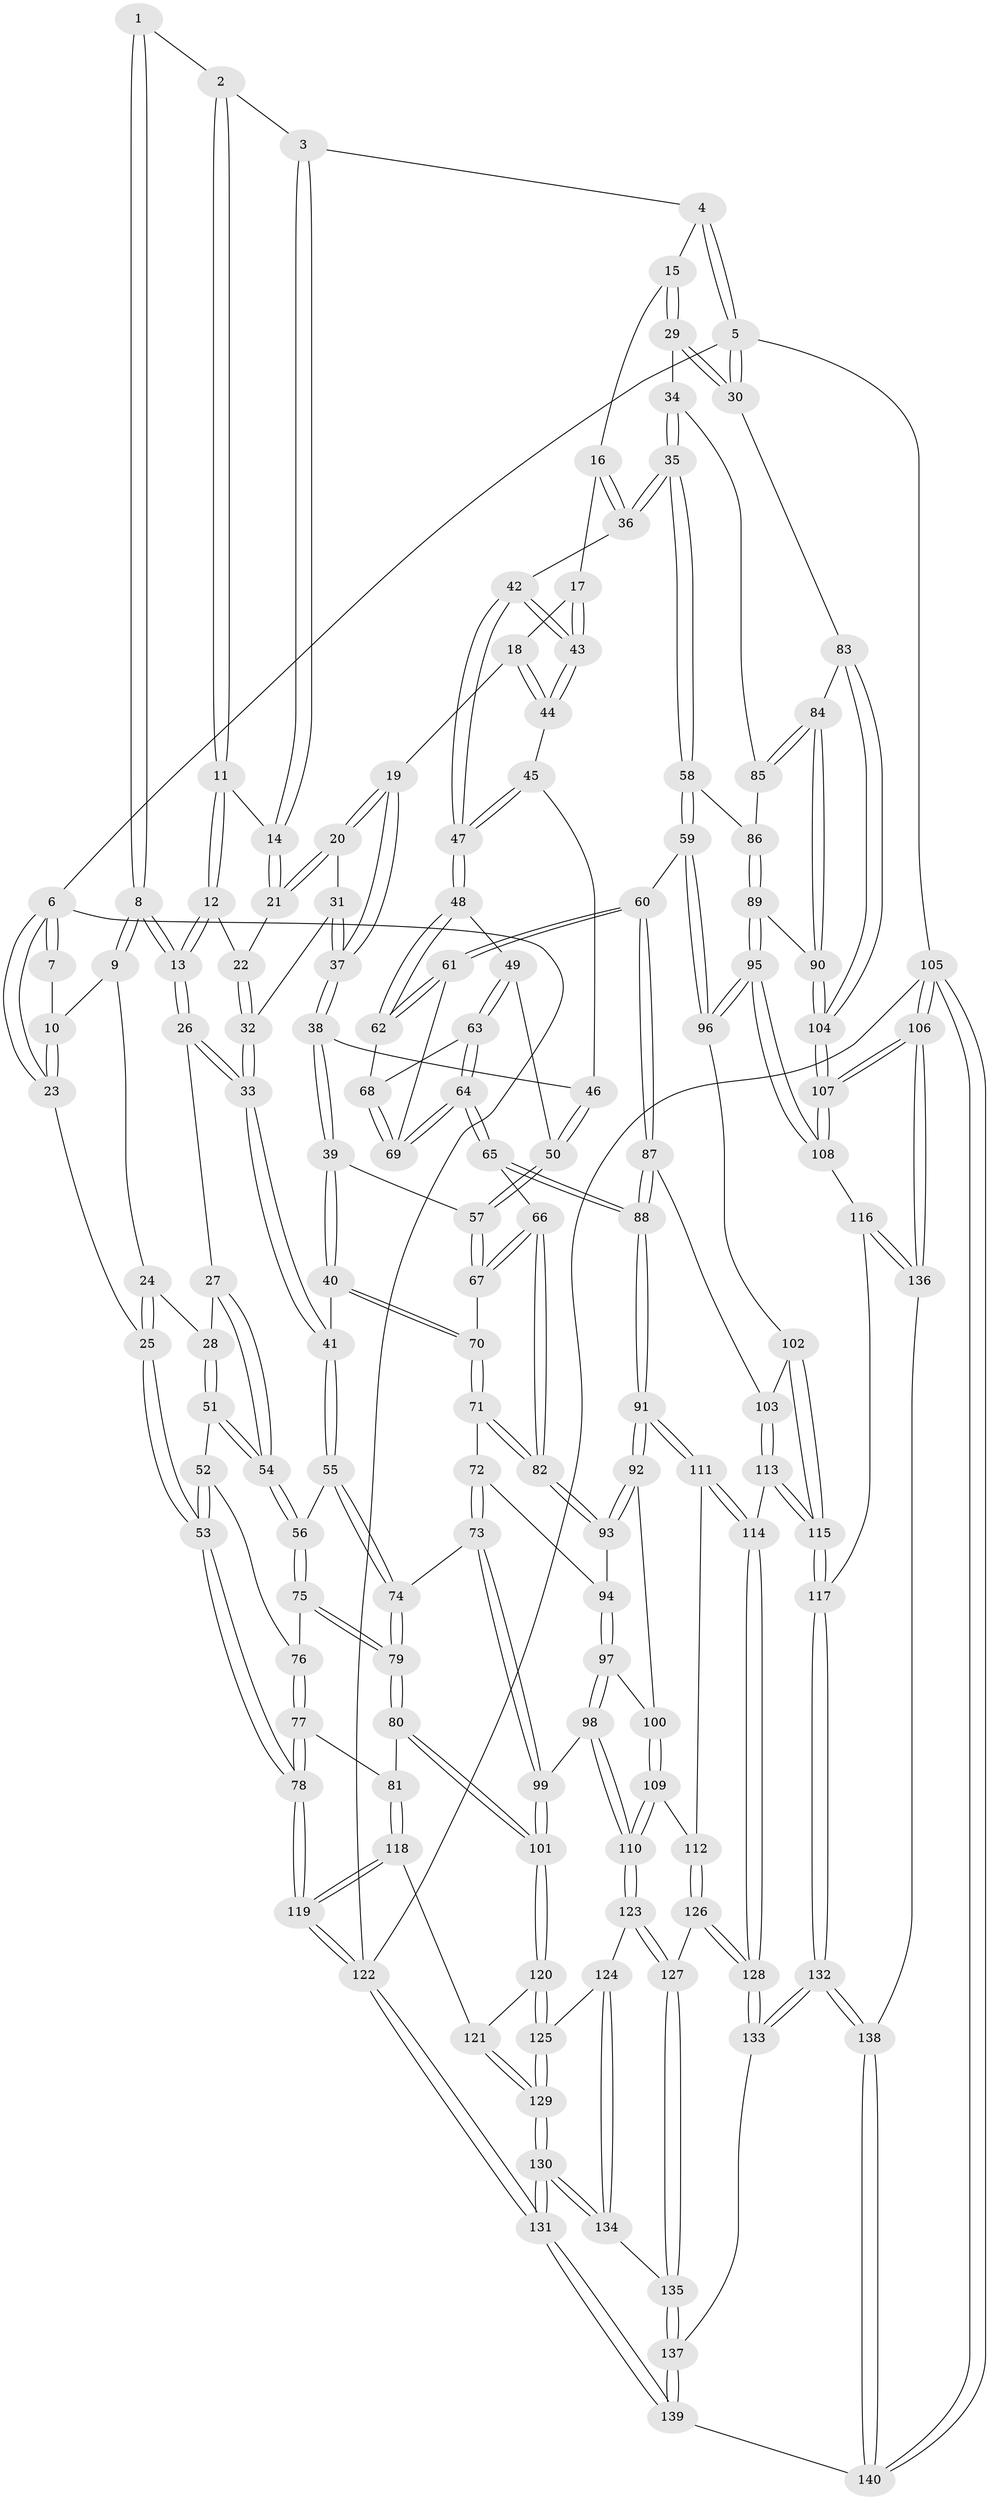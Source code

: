// Generated by graph-tools (version 1.1) at 2025/17/03/09/25 04:17:14]
// undirected, 140 vertices, 347 edges
graph export_dot {
graph [start="1"]
  node [color=gray90,style=filled];
  1 [pos="+0.31928295839911824+0"];
  2 [pos="+0.5782709725836119+0"];
  3 [pos="+0.5783276902005182+0"];
  4 [pos="+0.6651472213866791+0"];
  5 [pos="+1+0"];
  6 [pos="+0+0"];
  7 [pos="+0.21861390428072422+0"];
  8 [pos="+0.2390518399396773+0.1257101870207521"];
  9 [pos="+0.09890520692284455+0.11359950938557752"];
  10 [pos="+0.09820318746485075+0.11275611630425643"];
  11 [pos="+0.36863682653712027+0.13002295589779841"];
  12 [pos="+0.31601350133860223+0.16638321899616065"];
  13 [pos="+0.26345028337250165+0.17041090599583333"];
  14 [pos="+0.451089312295125+0.15596585385623757"];
  15 [pos="+0.6964489203930918+0"];
  16 [pos="+0.6439133549684937+0.1333426648745071"];
  17 [pos="+0.5313251188637308+0.21867215010906188"];
  18 [pos="+0.5214183216171345+0.22434162819871278"];
  19 [pos="+0.5127058998136097+0.22496395316125503"];
  20 [pos="+0.4836093139825303+0.2133793951256772"];
  21 [pos="+0.4523976442660023+0.17779610868982798"];
  22 [pos="+0.3815021778398276+0.1998632274330478"];
  23 [pos="+0+0"];
  24 [pos="+0.09126889229891715+0.13553932872688831"];
  25 [pos="+0+0.3799364585656429"];
  26 [pos="+0.24919561772233667+0.24042205354057364"];
  27 [pos="+0.22943381176036146+0.2584761389660691"];
  28 [pos="+0.11068268152804449+0.2776313676985123"];
  29 [pos="+0.954682271653028+0.23673461587611086"];
  30 [pos="+1+0.27189310039403347"];
  31 [pos="+0.4167563708011291+0.2521066615408606"];
  32 [pos="+0.4043606932882523+0.24907528887218633"];
  33 [pos="+0.34011691864491206+0.3112156403478831"];
  34 [pos="+0.7809077858143233+0.3747461018225198"];
  35 [pos="+0.7793992740715107+0.3752707349212912"];
  36 [pos="+0.6809641056113436+0.30379670330810765"];
  37 [pos="+0.45404393456086317+0.31663706852616075"];
  38 [pos="+0.4533950052447474+0.3244091341519376"];
  39 [pos="+0.42861995479984494+0.3626136103411183"];
  40 [pos="+0.3867742608460309+0.3716436156951553"];
  41 [pos="+0.3708293967530778+0.37112765202482084"];
  42 [pos="+0.6208953752759743+0.33008375288535374"];
  43 [pos="+0.6009350795879878+0.31342501374960385"];
  44 [pos="+0.5327299394129918+0.2767935099329519"];
  45 [pos="+0.527729835883959+0.31892343806684476"];
  46 [pos="+0.51972771370659+0.32300011513754384"];
  47 [pos="+0.5959875230217493+0.35098845708360343"];
  48 [pos="+0.5870573848453337+0.3707433720314967"];
  49 [pos="+0.5333372129347288+0.39462552530492856"];
  50 [pos="+0.5180125747152169+0.39316939837949244"];
  51 [pos="+0.08129974184429992+0.3001274919572569"];
  52 [pos="+0.01805744905738952+0.3369063082268503"];
  53 [pos="+0+0.38931773215510396"];
  54 [pos="+0.2189141369619173+0.39676315834280546"];
  55 [pos="+0.32931558322885873+0.4194098430573491"];
  56 [pos="+0.21911643574869802+0.3993263769961831"];
  57 [pos="+0.4815313062320926+0.4013014554016617"];
  58 [pos="+0.7368110188014956+0.4649837119066586"];
  59 [pos="+0.7304253338485905+0.4771618636177928"];
  60 [pos="+0.6900151270416681+0.4919658948322769"];
  61 [pos="+0.6303140823474732+0.4684227690611041"];
  62 [pos="+0.5966416458113808+0.39845006089496066"];
  63 [pos="+0.5383432757096991+0.41036206214677523"];
  64 [pos="+0.5478510094788533+0.4865854080769379"];
  65 [pos="+0.5309798612525282+0.49885606825594353"];
  66 [pos="+0.5280348677137223+0.4989141881327115"];
  67 [pos="+0.48269900344615274+0.4398344319647464"];
  68 [pos="+0.5647538612304356+0.43078941159337947"];
  69 [pos="+0.5720359757409497+0.478695005708514"];
  70 [pos="+0.4336163887707311+0.47432933258894466"];
  71 [pos="+0.4232904533832624+0.504506127355018"];
  72 [pos="+0.41224247132256764+0.5114222361277982"];
  73 [pos="+0.3654000024804009+0.5178419306256359"];
  74 [pos="+0.33045623121597645+0.43901542463815835"];
  75 [pos="+0.19535051839896975+0.42509702011317074"];
  76 [pos="+0.18880455941731308+0.4246269622263446"];
  77 [pos="+0.012811456068185942+0.5131417132620913"];
  78 [pos="+0+0.47460700183064414"];
  79 [pos="+0.2104256573617277+0.5436260888827008"];
  80 [pos="+0.2066575995827345+0.5675065996217166"];
  81 [pos="+0.16349952815556718+0.5786176786405571"];
  82 [pos="+0.5004029298598239+0.5185756068422145"];
  83 [pos="+1+0.3026491609013509"];
  84 [pos="+0.9415944430513675+0.48459972628855724"];
  85 [pos="+0.8259850966518686+0.41474025204269666"];
  86 [pos="+0.8758706055387067+0.5140852648654766"];
  87 [pos="+0.6626168485607195+0.5377791491232115"];
  88 [pos="+0.5877833742371459+0.5924413899560299"];
  89 [pos="+0.9090856934169191+0.5594541640840859"];
  90 [pos="+0.9113741175314654+0.5577119680789296"];
  91 [pos="+0.5754875938336437+0.6222951230012498"];
  92 [pos="+0.4999857089805775+0.5861950107878937"];
  93 [pos="+0.493927295954381+0.5450600393374258"];
  94 [pos="+0.44250321147959026+0.5643027888977092"];
  95 [pos="+0.8693705334861366+0.6098278667219926"];
  96 [pos="+0.7985910872297237+0.5840535705746985"];
  97 [pos="+0.4410255741023057+0.5863847903321453"];
  98 [pos="+0.3575256325286927+0.6144129365724622"];
  99 [pos="+0.32827507693735125+0.5907451113121803"];
  100 [pos="+0.46739623432460004+0.6049839200581301"];
  101 [pos="+0.26239302306796514+0.6011241872244499"];
  102 [pos="+0.7705667648504676+0.6128484774504246"];
  103 [pos="+0.6870217731911433+0.6247345180248708"];
  104 [pos="+1+0.6080615158186145"];
  105 [pos="+1+1"];
  106 [pos="+1+0.8492717727322536"];
  107 [pos="+1+0.6748258553824302"];
  108 [pos="+0.8860622276682091+0.6567230814987961"];
  109 [pos="+0.4602509985609345+0.6719395590903628"];
  110 [pos="+0.4052231847491164+0.6934720425108228"];
  111 [pos="+0.5757675460078407+0.6266546975504307"];
  112 [pos="+0.5039223016171321+0.6794480414698423"];
  113 [pos="+0.6509494526272984+0.6967313299604879"];
  114 [pos="+0.6412346579964164+0.6976834796286725"];
  115 [pos="+0.726928236247076+0.7238157373389817"];
  116 [pos="+0.8605095038998097+0.7672012769732701"];
  117 [pos="+0.8020270799531711+0.8084203934099665"];
  118 [pos="+0.1263569344898631+0.6731805770911736"];
  119 [pos="+0+0.8498925323433499"];
  120 [pos="+0.2560501385051505+0.707452026084884"];
  121 [pos="+0.1705367575524462+0.7207739668380053"];
  122 [pos="+0+1"];
  123 [pos="+0.38705541752973044+0.7531301755958423"];
  124 [pos="+0.2939062430119717+0.7408200219101213"];
  125 [pos="+0.26171579264209277+0.7164713012406734"];
  126 [pos="+0.5501039899133634+0.8063403982624925"];
  127 [pos="+0.40562130340818187+0.7963606470026244"];
  128 [pos="+0.5637233373235051+0.813318332104219"];
  129 [pos="+0.12338680707990035+0.9264661699254226"];
  130 [pos="+0.09842788438785906+0.9931414901623065"];
  131 [pos="+0+1"];
  132 [pos="+0.7505138606902795+0.9570068980570368"];
  133 [pos="+0.5942270953840345+0.8787836079423923"];
  134 [pos="+0.24315088406202906+0.9010374359185306"];
  135 [pos="+0.3787164449654433+0.8608756816088492"];
  136 [pos="+1+0.846642386016668"];
  137 [pos="+0.4530371985366712+0.9782854816685758"];
  138 [pos="+0.7610867611308176+0.9863664911975907"];
  139 [pos="+0.39627799614486164+1"];
  140 [pos="+0.7787631054443032+1"];
  1 -- 2;
  1 -- 8;
  1 -- 8;
  2 -- 3;
  2 -- 11;
  2 -- 11;
  3 -- 4;
  3 -- 14;
  3 -- 14;
  4 -- 5;
  4 -- 5;
  4 -- 15;
  5 -- 6;
  5 -- 30;
  5 -- 30;
  5 -- 105;
  6 -- 7;
  6 -- 7;
  6 -- 23;
  6 -- 23;
  6 -- 122;
  7 -- 10;
  8 -- 9;
  8 -- 9;
  8 -- 13;
  8 -- 13;
  9 -- 10;
  9 -- 24;
  10 -- 23;
  10 -- 23;
  11 -- 12;
  11 -- 12;
  11 -- 14;
  12 -- 13;
  12 -- 13;
  12 -- 22;
  13 -- 26;
  13 -- 26;
  14 -- 21;
  14 -- 21;
  15 -- 16;
  15 -- 29;
  15 -- 29;
  16 -- 17;
  16 -- 36;
  16 -- 36;
  17 -- 18;
  17 -- 43;
  17 -- 43;
  18 -- 19;
  18 -- 44;
  18 -- 44;
  19 -- 20;
  19 -- 20;
  19 -- 37;
  19 -- 37;
  20 -- 21;
  20 -- 21;
  20 -- 31;
  21 -- 22;
  22 -- 32;
  22 -- 32;
  23 -- 25;
  24 -- 25;
  24 -- 25;
  24 -- 28;
  25 -- 53;
  25 -- 53;
  26 -- 27;
  26 -- 33;
  26 -- 33;
  27 -- 28;
  27 -- 54;
  27 -- 54;
  28 -- 51;
  28 -- 51;
  29 -- 30;
  29 -- 30;
  29 -- 34;
  30 -- 83;
  31 -- 32;
  31 -- 37;
  31 -- 37;
  32 -- 33;
  32 -- 33;
  33 -- 41;
  33 -- 41;
  34 -- 35;
  34 -- 35;
  34 -- 85;
  35 -- 36;
  35 -- 36;
  35 -- 58;
  35 -- 58;
  36 -- 42;
  37 -- 38;
  37 -- 38;
  38 -- 39;
  38 -- 39;
  38 -- 46;
  39 -- 40;
  39 -- 40;
  39 -- 57;
  40 -- 41;
  40 -- 70;
  40 -- 70;
  41 -- 55;
  41 -- 55;
  42 -- 43;
  42 -- 43;
  42 -- 47;
  42 -- 47;
  43 -- 44;
  43 -- 44;
  44 -- 45;
  45 -- 46;
  45 -- 47;
  45 -- 47;
  46 -- 50;
  46 -- 50;
  47 -- 48;
  47 -- 48;
  48 -- 49;
  48 -- 62;
  48 -- 62;
  49 -- 50;
  49 -- 63;
  49 -- 63;
  50 -- 57;
  50 -- 57;
  51 -- 52;
  51 -- 54;
  51 -- 54;
  52 -- 53;
  52 -- 53;
  52 -- 76;
  53 -- 78;
  53 -- 78;
  54 -- 56;
  54 -- 56;
  55 -- 56;
  55 -- 74;
  55 -- 74;
  56 -- 75;
  56 -- 75;
  57 -- 67;
  57 -- 67;
  58 -- 59;
  58 -- 59;
  58 -- 86;
  59 -- 60;
  59 -- 96;
  59 -- 96;
  60 -- 61;
  60 -- 61;
  60 -- 87;
  60 -- 87;
  61 -- 62;
  61 -- 62;
  61 -- 69;
  62 -- 68;
  63 -- 64;
  63 -- 64;
  63 -- 68;
  64 -- 65;
  64 -- 65;
  64 -- 69;
  64 -- 69;
  65 -- 66;
  65 -- 88;
  65 -- 88;
  66 -- 67;
  66 -- 67;
  66 -- 82;
  66 -- 82;
  67 -- 70;
  68 -- 69;
  68 -- 69;
  70 -- 71;
  70 -- 71;
  71 -- 72;
  71 -- 82;
  71 -- 82;
  72 -- 73;
  72 -- 73;
  72 -- 94;
  73 -- 74;
  73 -- 99;
  73 -- 99;
  74 -- 79;
  74 -- 79;
  75 -- 76;
  75 -- 79;
  75 -- 79;
  76 -- 77;
  76 -- 77;
  77 -- 78;
  77 -- 78;
  77 -- 81;
  78 -- 119;
  78 -- 119;
  79 -- 80;
  79 -- 80;
  80 -- 81;
  80 -- 101;
  80 -- 101;
  81 -- 118;
  81 -- 118;
  82 -- 93;
  82 -- 93;
  83 -- 84;
  83 -- 104;
  83 -- 104;
  84 -- 85;
  84 -- 85;
  84 -- 90;
  84 -- 90;
  85 -- 86;
  86 -- 89;
  86 -- 89;
  87 -- 88;
  87 -- 88;
  87 -- 103;
  88 -- 91;
  88 -- 91;
  89 -- 90;
  89 -- 95;
  89 -- 95;
  90 -- 104;
  90 -- 104;
  91 -- 92;
  91 -- 92;
  91 -- 111;
  91 -- 111;
  92 -- 93;
  92 -- 93;
  92 -- 100;
  93 -- 94;
  94 -- 97;
  94 -- 97;
  95 -- 96;
  95 -- 96;
  95 -- 108;
  95 -- 108;
  96 -- 102;
  97 -- 98;
  97 -- 98;
  97 -- 100;
  98 -- 99;
  98 -- 110;
  98 -- 110;
  99 -- 101;
  99 -- 101;
  100 -- 109;
  100 -- 109;
  101 -- 120;
  101 -- 120;
  102 -- 103;
  102 -- 115;
  102 -- 115;
  103 -- 113;
  103 -- 113;
  104 -- 107;
  104 -- 107;
  105 -- 106;
  105 -- 106;
  105 -- 140;
  105 -- 140;
  105 -- 122;
  106 -- 107;
  106 -- 107;
  106 -- 136;
  106 -- 136;
  107 -- 108;
  107 -- 108;
  108 -- 116;
  109 -- 110;
  109 -- 110;
  109 -- 112;
  110 -- 123;
  110 -- 123;
  111 -- 112;
  111 -- 114;
  111 -- 114;
  112 -- 126;
  112 -- 126;
  113 -- 114;
  113 -- 115;
  113 -- 115;
  114 -- 128;
  114 -- 128;
  115 -- 117;
  115 -- 117;
  116 -- 117;
  116 -- 136;
  116 -- 136;
  117 -- 132;
  117 -- 132;
  118 -- 119;
  118 -- 119;
  118 -- 121;
  119 -- 122;
  119 -- 122;
  120 -- 121;
  120 -- 125;
  120 -- 125;
  121 -- 129;
  121 -- 129;
  122 -- 131;
  122 -- 131;
  123 -- 124;
  123 -- 127;
  123 -- 127;
  124 -- 125;
  124 -- 134;
  124 -- 134;
  125 -- 129;
  125 -- 129;
  126 -- 127;
  126 -- 128;
  126 -- 128;
  127 -- 135;
  127 -- 135;
  128 -- 133;
  128 -- 133;
  129 -- 130;
  129 -- 130;
  130 -- 131;
  130 -- 131;
  130 -- 134;
  130 -- 134;
  131 -- 139;
  131 -- 139;
  132 -- 133;
  132 -- 133;
  132 -- 138;
  132 -- 138;
  133 -- 137;
  134 -- 135;
  135 -- 137;
  135 -- 137;
  136 -- 138;
  137 -- 139;
  137 -- 139;
  138 -- 140;
  138 -- 140;
  139 -- 140;
}
